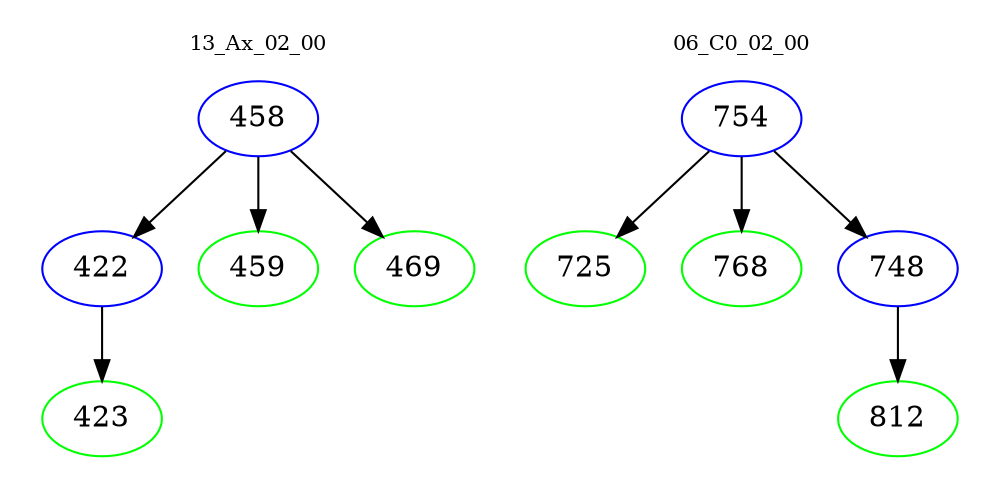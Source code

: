 digraph{
subgraph cluster_0 {
color = white
label = "13_Ax_02_00";
fontsize=10;
T0_458 [label="458", color="blue"]
T0_458 -> T0_422 [color="black"]
T0_422 [label="422", color="blue"]
T0_422 -> T0_423 [color="black"]
T0_423 [label="423", color="green"]
T0_458 -> T0_459 [color="black"]
T0_459 [label="459", color="green"]
T0_458 -> T0_469 [color="black"]
T0_469 [label="469", color="green"]
}
subgraph cluster_1 {
color = white
label = "06_C0_02_00";
fontsize=10;
T1_754 [label="754", color="blue"]
T1_754 -> T1_725 [color="black"]
T1_725 [label="725", color="green"]
T1_754 -> T1_768 [color="black"]
T1_768 [label="768", color="green"]
T1_754 -> T1_748 [color="black"]
T1_748 [label="748", color="blue"]
T1_748 -> T1_812 [color="black"]
T1_812 [label="812", color="green"]
}
}
